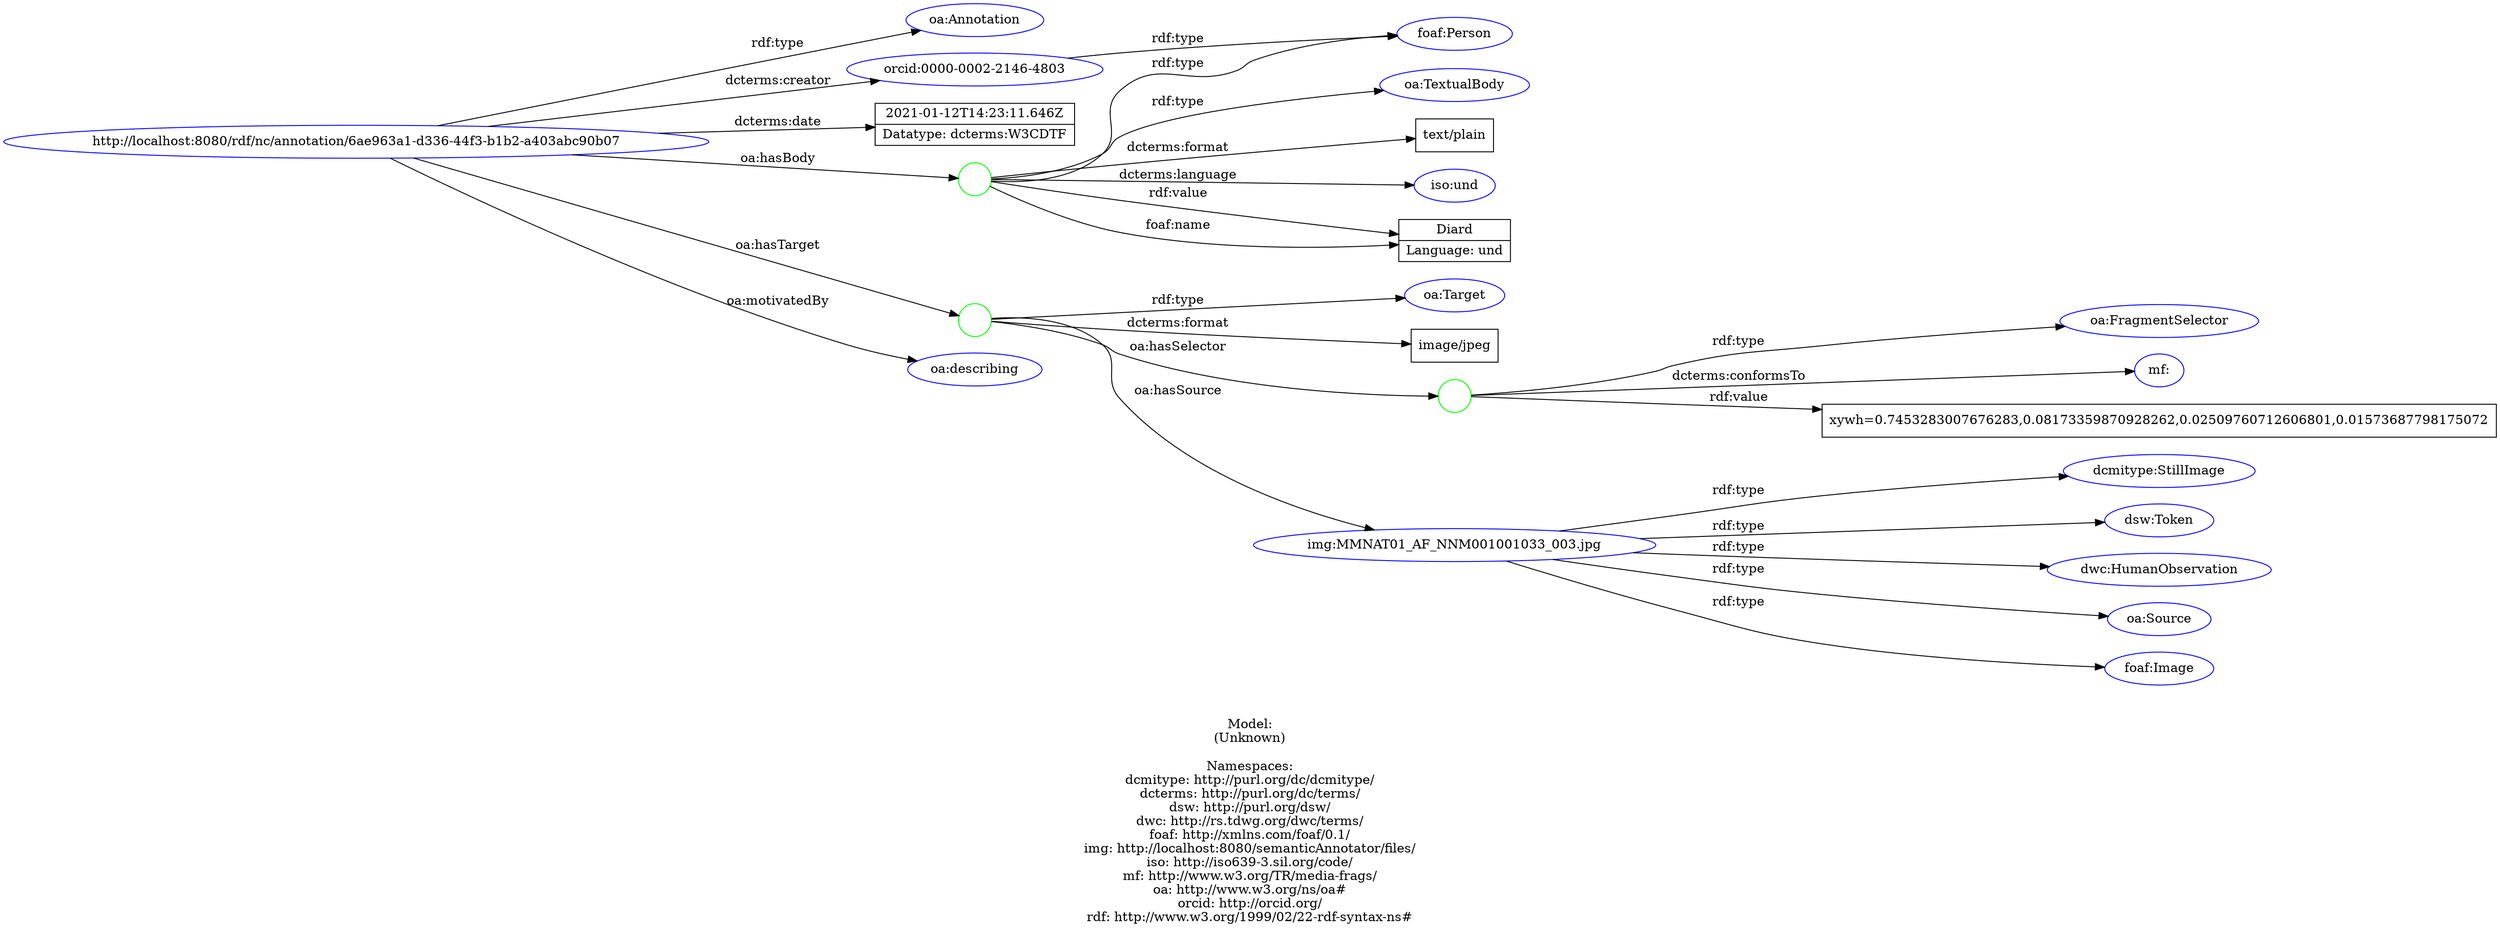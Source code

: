 digraph {
	rankdir = LR;
	charset="utf-8";

	"Rhttp://localhost:8080/rdf/nc/annotation/6ae963a1-d336-44f3-b1b2-a403abc90b07" -> "Roa:Annotation" [ label="rdf:type" ];
	"Rhttp://localhost:8080/rdf/nc/annotation/6ae963a1-d336-44f3-b1b2-a403abc90b07" -> "Rorcid:0000-0002-2146-4803" [ label="dcterms:creator" ];
	"Rhttp://localhost:8080/rdf/nc/annotation/6ae963a1-d336-44f3-b1b2-a403abc90b07" -> "L2021-01-12T14:23:11.646Z|Datatype: dcterms:W3CDTF" [ label="dcterms:date" ];
	"Rhttp://localhost:8080/rdf/nc/annotation/6ae963a1-d336-44f3-b1b2-a403abc90b07" -> "B_:node1euqlam8lx233" [ label="oa:hasBody" ];
	"B_:node1euqlam8lx233" -> "Roa:TextualBody" [ label="rdf:type" ];
	"B_:node1euqlam8lx233" -> "Rfoaf:Person" [ label="rdf:type" ];
	"B_:node1euqlam8lx233" -> "Ltext/plain" [ label="dcterms:format" ];
	"B_:node1euqlam8lx233" -> "Riso:und" [ label="dcterms:language" ];
	"B_:node1euqlam8lx233" -> "LDiard|Language: und" [ label="rdf:value" ];
	"B_:node1euqlam8lx233" -> "LDiard|Language: und" [ label="foaf:name" ];
	"Rhttp://localhost:8080/rdf/nc/annotation/6ae963a1-d336-44f3-b1b2-a403abc90b07" -> "B_:node1euqlam8lx232" [ label="oa:hasTarget" ];
	"B_:node1euqlam8lx232" -> "Roa:Target" [ label="rdf:type" ];
	"B_:node1euqlam8lx232" -> "Limage/jpeg" [ label="dcterms:format" ];
	"B_:node1euqlam8lx232" -> "B_:node1euqlam8lx235" [ label="oa:hasSelector" ];
	"B_:node1euqlam8lx235" -> "Roa:FragmentSelector" [ label="rdf:type" ];
	"B_:node1euqlam8lx235" -> "Rmf:" [ label="dcterms:conformsTo" ];
	"B_:node1euqlam8lx235" -> "Lxywh=0.7453283007676283,0.08173359870928262,0.02509760712606801,0.01573687798175072" [ label="rdf:value" ];
	"B_:node1euqlam8lx232" -> "Rimg:MMNAT01_AF_NNM001001033_003.jpg" [ label="oa:hasSource" ];
	"Rhttp://localhost:8080/rdf/nc/annotation/6ae963a1-d336-44f3-b1b2-a403abc90b07" -> "Roa:describing" [ label="oa:motivatedBy" ];
	"Rorcid:0000-0002-2146-4803" -> "Rfoaf:Person" [ label="rdf:type" ];
	"Rimg:MMNAT01_AF_NNM001001033_003.jpg" -> "Rdcmitype:StillImage" [ label="rdf:type" ];
	"Rimg:MMNAT01_AF_NNM001001033_003.jpg" -> "Rdsw:Token" [ label="rdf:type" ];
	"Rimg:MMNAT01_AF_NNM001001033_003.jpg" -> "Rdwc:HumanObservation" [ label="rdf:type" ];
	"Rimg:MMNAT01_AF_NNM001001033_003.jpg" -> "Roa:Source" [ label="rdf:type" ];
	"Rimg:MMNAT01_AF_NNM001001033_003.jpg" -> "Rfoaf:Image" [ label="rdf:type" ];

	// Resources
	"Rhttp://localhost:8080/rdf/nc/annotation/6ae963a1-d336-44f3-b1b2-a403abc90b07" [ label="http://localhost:8080/rdf/nc/annotation/6ae963a1-d336-44f3-b1b2-a403abc90b07", shape = ellipse, color = blue ];
	"Roa:Annotation" [ label="oa:Annotation", shape = ellipse, color = blue ];
	"Rorcid:0000-0002-2146-4803" [ label="orcid:0000-0002-2146-4803", shape = ellipse, color = blue ];
	"Roa:TextualBody" [ label="oa:TextualBody", shape = ellipse, color = blue ];
	"Rfoaf:Person" [ label="foaf:Person", shape = ellipse, color = blue ];
	"Riso:und" [ label="iso:und", shape = ellipse, color = blue ];
	"Roa:Target" [ label="oa:Target", shape = ellipse, color = blue ];
	"Roa:FragmentSelector" [ label="oa:FragmentSelector", shape = ellipse, color = blue ];
	"Rmf:" [ label="mf:", shape = ellipse, color = blue ];
	"Rimg:MMNAT01_AF_NNM001001033_003.jpg" [ label="img:MMNAT01_AF_NNM001001033_003.jpg", shape = ellipse, color = blue ];
	"Roa:describing" [ label="oa:describing", shape = ellipse, color = blue ];
	"Rdcmitype:StillImage" [ label="dcmitype:StillImage", shape = ellipse, color = blue ];
	"Rdsw:Token" [ label="dsw:Token", shape = ellipse, color = blue ];
	"Rdwc:HumanObservation" [ label="dwc:HumanObservation", shape = ellipse, color = blue ];
	"Roa:Source" [ label="oa:Source", shape = ellipse, color = blue ];
	"Rfoaf:Image" [ label="foaf:Image", shape = ellipse, color = blue ];

	// Anonymous nodes
	"B_:node1euqlam8lx233" [ label="", shape = circle, color = green ];
	"B_:node1euqlam8lx232" [ label="", shape = circle, color = green ];
	"B_:node1euqlam8lx235" [ label="", shape = circle, color = green ];

	// Literals
	"L2021-01-12T14:23:11.646Z|Datatype: dcterms:W3CDTF" [ label="2021-01-12T14:23:11.646Z|Datatype: dcterms:W3CDTF", shape = record ];
	"Ltext/plain" [ label="text/plain", shape = record ];
	"LDiard|Language: und" [ label="Diard|Language: und", shape = record ];
	"Limage/jpeg" [ label="image/jpeg", shape = record ];
	"Lxywh=0.7453283007676283,0.08173359870928262,0.02509760712606801,0.01573687798175072" [ label="xywh=0.7453283007676283,0.08173359870928262,0.02509760712606801,0.01573687798175072", shape = record ];

	label="\n\nModel:\n(Unknown)\n\nNamespaces:\ndcmitype: http://purl.org/dc/dcmitype/\ndcterms: http://purl.org/dc/terms/\ndsw: http://purl.org/dsw/\ndwc: http://rs.tdwg.org/dwc/terms/\nfoaf: http://xmlns.com/foaf/0.1/\nimg: http://localhost:8080/semanticAnnotator/files/\niso: http://iso639-3.sil.org/code/\nmf: http://www.w3.org/TR/media-frags/\noa: http://www.w3.org/ns/oa#\norcid: http://orcid.org/\nrdf: http://www.w3.org/1999/02/22-rdf-syntax-ns#\n";
}
